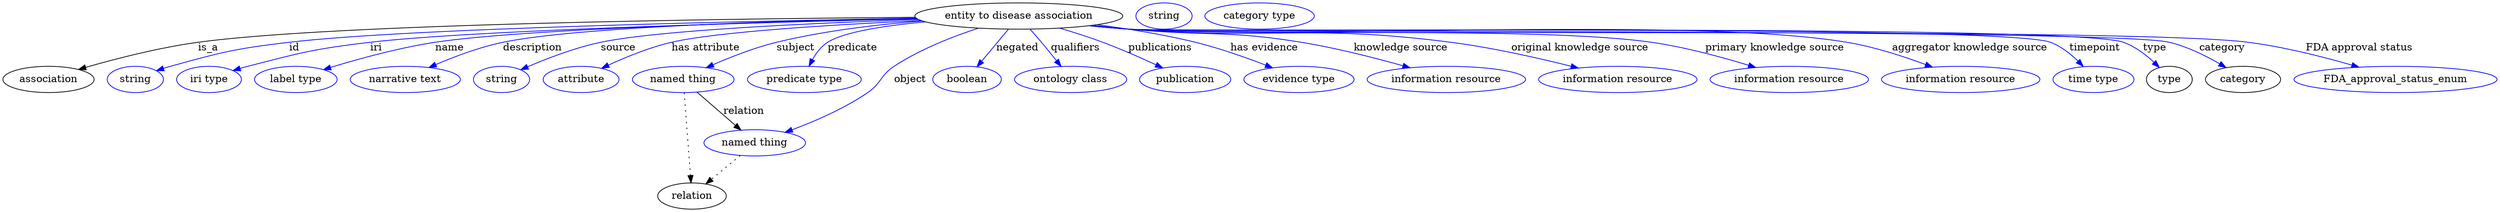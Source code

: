 digraph {
	graph [bb="0,0,3415.5,283"];
	node [label="\N"];
	"entity to disease association"	[height=0.5,
		label="entity to disease association",
		pos="1390.4,265",
		width=3.9538];
	association	[height=0.5,
		pos="62.394,178",
		width=1.7332];
	"entity to disease association" -> association	[label=is_a,
		lp="281.39,221.5",
		pos="e,103.53,191.71 1248.7,263.26 990.45,261.29 452.7,254.21 267.39,229 214.07,221.75 154.45,206.36 113.31,194.55"];
	id	[color=blue,
		height=0.5,
		label=string,
		pos="181.39,178",
		width=1.0652];
	"entity to disease association" -> id	[color=blue,
		label=id,
		lp="399.39,221.5",
		pos="e,210.38,190 1249.9,261.93 1015.4,257.99 554.03,248.06 392.39,229 318.99,220.34 300.63,215.72 229.39,196 226.28,195.14 223.09,194.18 \
219.89,193.16",
		style=solid];
	iri	[color=blue,
		height=0.5,
		label="iri type",
		pos="282.39,178",
		width=1.2277];
	"entity to disease association" -> iri	[color=blue,
		label=iri,
		lp="511.39,221.5",
		pos="e,315.3,190.21 1251.1,261.13 1038.7,256.31 643.83,245.46 503.39,229 427.82,220.14 409.08,214.99 335.39,196 332.02,195.13 328.54,\
194.17 325.05,193.16",
		style=solid];
	name	[color=blue,
		height=0.5,
		label="label type",
		pos="401.39,178",
		width=1.5707];
	"entity to disease association" -> name	[color=blue,
		label=name,
		lp="612.39,221.5",
		pos="e,439.31,191.48 1250.5,261.44 1056.4,257.26 715.12,247.54 592.39,229 542.77,221.5 487.43,206.23 449.15,194.52",
		style=solid];
	description	[color=blue,
		height=0.5,
		label="narrative text",
		pos="551.39,178",
		width=2.0943];
	"entity to disease association" -> description	[color=blue,
		label=description,
		lp="724.89,221.5",
		pos="e,583.62,194.35 1249.8,262.17 1075.4,259 788.56,250.61 684.39,229 652.8,222.45 618.78,209.54 593.05,198.48",
		style=solid];
	source	[color=blue,
		height=0.5,
		label=string,
		pos="683.39,178",
		width=1.0652];
	"entity to disease association" -> source	[color=blue,
		label=source,
		lp="842.39,221.5",
		pos="e,709.6,191.34 1253.1,260.22 1110.8,255.48 898.28,245.85 818.39,229 783.55,221.65 745.66,206.99 718.92,195.43",
		style=solid];
	"has attribute"	[color=blue,
		height=0.5,
		label=attribute,
		pos="791.39,178",
		width=1.4443];
	"entity to disease association" -> "has attribute"	[color=blue,
		label="has attribute",
		lp="962.39,221.5",
		pos="e,819.63,193.33 1256.6,258.76 1139.3,253.31 977.91,243.53 915.39,229 885.26,221.99 852.88,208.73 828.77,197.62",
		style=solid];
	subject	[color=blue,
		height=0.5,
		label="named thing",
		pos="931.39,178",
		width=1.9318];
	"entity to disease association" -> subject	[color=blue,
		label=subject,
		lp="1085.4,221.5",
		pos="e,962.98,194.08 1258.5,258.15 1197.3,253.38 1124,244.72 1059.4,229 1029.4,221.7 997.06,209.01 972.38,198.25",
		style=solid];
	predicate	[color=blue,
		height=0.5,
		label="predicate type",
		pos="1097.4,178",
		width=2.1665];
	"entity to disease association" -> predicate	[color=blue,
		label=predicate,
		lp="1163.4,221.5",
		pos="e,1103.9,196.2 1262.7,256.93 1208.2,251.88 1151.9,243.34 1129.4,229 1120.5,223.33 1113.6,214.19 1108.5,205.27",
		style=solid];
	object	[color=blue,
		height=0.5,
		label="named thing",
		pos="1029.4,91",
		width=1.9318];
	"entity to disease association" -> object	[color=blue,
		label=object,
		lp="1242.4,178",
		pos="e,1071,105.47 1335.6,248.36 1300.9,236.98 1256,219.45 1220.4,196 1201.5,183.54 1203.1,172.77 1184.4,160 1152.3,138.07 1112,120.64 \
1080.5,108.92",
		style=solid];
	negated	[color=blue,
		height=0.5,
		label=boolean,
		pos="1320.4,178",
		width=1.2999];
	"entity to disease association" -> negated	[color=blue,
		label=negated,
		lp="1389.4,221.5",
		pos="e,1333.8,195.31 1376.2,246.8 1365.9,234.23 1351.7,217.01 1340.2,203.08",
		style=solid];
	qualifiers	[color=blue,
		height=0.5,
		label="ontology class",
		pos="1461.4,178",
		width=2.1304];
	"entity to disease association" -> qualifiers	[color=blue,
		label=qualifiers,
		lp="1468.9,221.5",
		pos="e,1448.7,195.93 1406.6,246.79 1411.8,241.2 1417.4,234.91 1422.4,229 1429.1,221.01 1436.3,212.07 1442.5,203.97",
		style=solid];
	publications	[color=blue,
		height=0.5,
		label=publication,
		pos="1618.4,178",
		width=1.7332];
	"entity to disease association" -> publications	[color=blue,
		label=publications,
		lp="1585.4,221.5",
		pos="e,1587.9,193.86 1447.2,248.42 1466.2,242.8 1487.4,236.08 1506.4,229 1530.8,219.91 1557.4,208.1 1578.6,198.24",
		style=solid];
	"has evidence"	[color=blue,
		height=0.5,
		label="evidence type",
		pos="1774.4,178",
		width=2.0943];
	"entity to disease association" -> "has evidence"	[color=blue,
		label="has evidence",
		lp="1727.9,221.5",
		pos="e,1738.5,193.96 1498,253.14 1540.6,247.65 1589.6,239.8 1633.4,229 1666,220.96 1701.5,208.31 1728.8,197.75",
		style=solid];
	"knowledge source"	[color=blue,
		height=0.5,
		label="information resource",
		pos="1976.4,178",
		width=3.015];
	"entity to disease association" -> "knowledge source"	[color=blue,
		label="knowledge source",
		lp="1914.9,221.5",
		pos="e,1926.8,194.03 1490.9,252.25 1508.1,250.39 1525.7,248.57 1542.4,247 1647.1,237.15 1674.6,245.94 1778.4,229 1825.7,221.29 1878.2,\
207.8 1917.2,196.77",
		style=solid];
	"original knowledge source"	[color=blue,
		height=0.5,
		label="information resource",
		pos="2211.4,178",
		width=3.015];
	"entity to disease association" -> "original knowledge source"	[color=blue,
		label="original knowledge source",
		lp="2160.4,221.5",
		pos="e,2157,193.73 1488.8,251.97 1506.6,250.08 1525.1,248.32 1542.4,247 1738,232.09 1788.8,254.11 1983.4,229 2039.4,221.78 2101.9,207.61 \
2147.3,196.2",
		style=solid];
	"primary knowledge source"	[color=blue,
		height=0.5,
		label="information resource",
		pos="2446.4,178",
		width=3.015];
	"entity to disease association" -> "primary knowledge source"	[color=blue,
		label="primary knowledge source",
		lp="2427.4,221.5",
		pos="e,2400.7,194.4 1488,251.83 1506.1,249.93 1524.8,248.2 1542.4,247 1701.2,236.14 2100.8,251.61 2258.4,229 2303.8,222.48 2354,208.8 \
2391.1,197.39",
		style=solid];
	"aggregator knowledge source"	[color=blue,
		height=0.5,
		label="information resource",
		pos="2681.4,178",
		width=3.015];
	"entity to disease association" -> "aggregator knowledge source"	[color=blue,
		label="aggregator knowledge source",
		lp="2693.9,221.5",
		pos="e,2643,194.88 1487.6,251.77 1505.8,249.87 1524.6,248.15 1542.4,247 1760.6,232.83 2310.7,264.96 2526.4,229 2563.3,222.85 2603.4,209.72 \
2633.6,198.46",
		style=solid];
	timepoint	[color=blue,
		height=0.5,
		label="time type",
		pos="2863.4,178",
		width=1.5346];
	"entity to disease association" -> timepoint	[color=blue,
		label=timepoint,
		lp="2865.4,221.5",
		pos="e,2849.3,195.93 1487.2,251.75 1505.5,249.84 1524.5,248.13 1542.4,247 1612.4,242.6 2738.7,253.61 2804.4,229 2818.6,223.67 2831.8,\
213.28 2842.1,203.35",
		style=solid];
	type	[height=0.5,
		pos="2967.4,178",
		width=0.86659];
	"entity to disease association" -> type	[color=blue,
		label=type,
		lp="2947.4,221.5",
		pos="e,2953.6,194.49 1487.2,251.74 1505.5,249.83 1524.5,248.12 1542.4,247 1617.9,242.29 2833.1,254.38 2904.4,229 2920.2,223.37 2935.1,\
211.99 2946.4,201.52",
		style=solid];
	category	[height=0.5,
		pos="3068.4,178",
		width=1.4263];
	"entity to disease association" -> category	[color=blue,
		label=category,
		lp="3039.9,221.5",
		pos="e,3045.1,194.33 1487.2,251.73 1505.5,249.82 1524.5,248.11 1542.4,247 1621.4,242.09 2890.4,247.52 2967.4,229 2991.9,223.11 3017.2,\
210.52 3036.4,199.44",
		style=solid];
	"FDA approval status"	[color=blue,
		height=0.5,
		label=FDA_approval_status_enum,
		pos="3276.4,178",
		width=3.8635];
	"entity to disease association" -> "FDA approval status"	[color=blue,
		label="FDA approval status",
		lp="3227.9,221.5",
		pos="e,3226.6,194.81 1487.2,251.72 1505.5,249.81 1524.5,248.1 1542.4,247 1712.4,236.52 2906.4,250.71 3075.4,229 3123.7,222.79 3177.2,\
209.14 3216.9,197.67",
		style=solid];
	subject -> object	[label=relation,
		lp="1014.4,134.5",
		pos="e,1010.6,108.34 950.29,160.61 965.2,147.68 986.19,129.47 1002.8,115.07"];
	relation	[height=0.5,
		pos="943.39,18",
		width=1.2999];
	subject -> relation	[pos="e,942.09,36.188 932.7,159.79 934.78,132.48 938.84,78.994 941.31,46.38",
		style=dotted];
	object -> relation	[pos="e,962.35,34.647 1009.4,73.533 997.81,63.922 982.97,51.669 970.3,41.213",
		style=dotted];
	association_type	[color=blue,
		height=0.5,
		label=string,
		pos="1589.4,265",
		width=1.0652];
	association_category	[color=blue,
		height=0.5,
		label="category type",
		pos="1720.4,265",
		width=2.0762];
}
